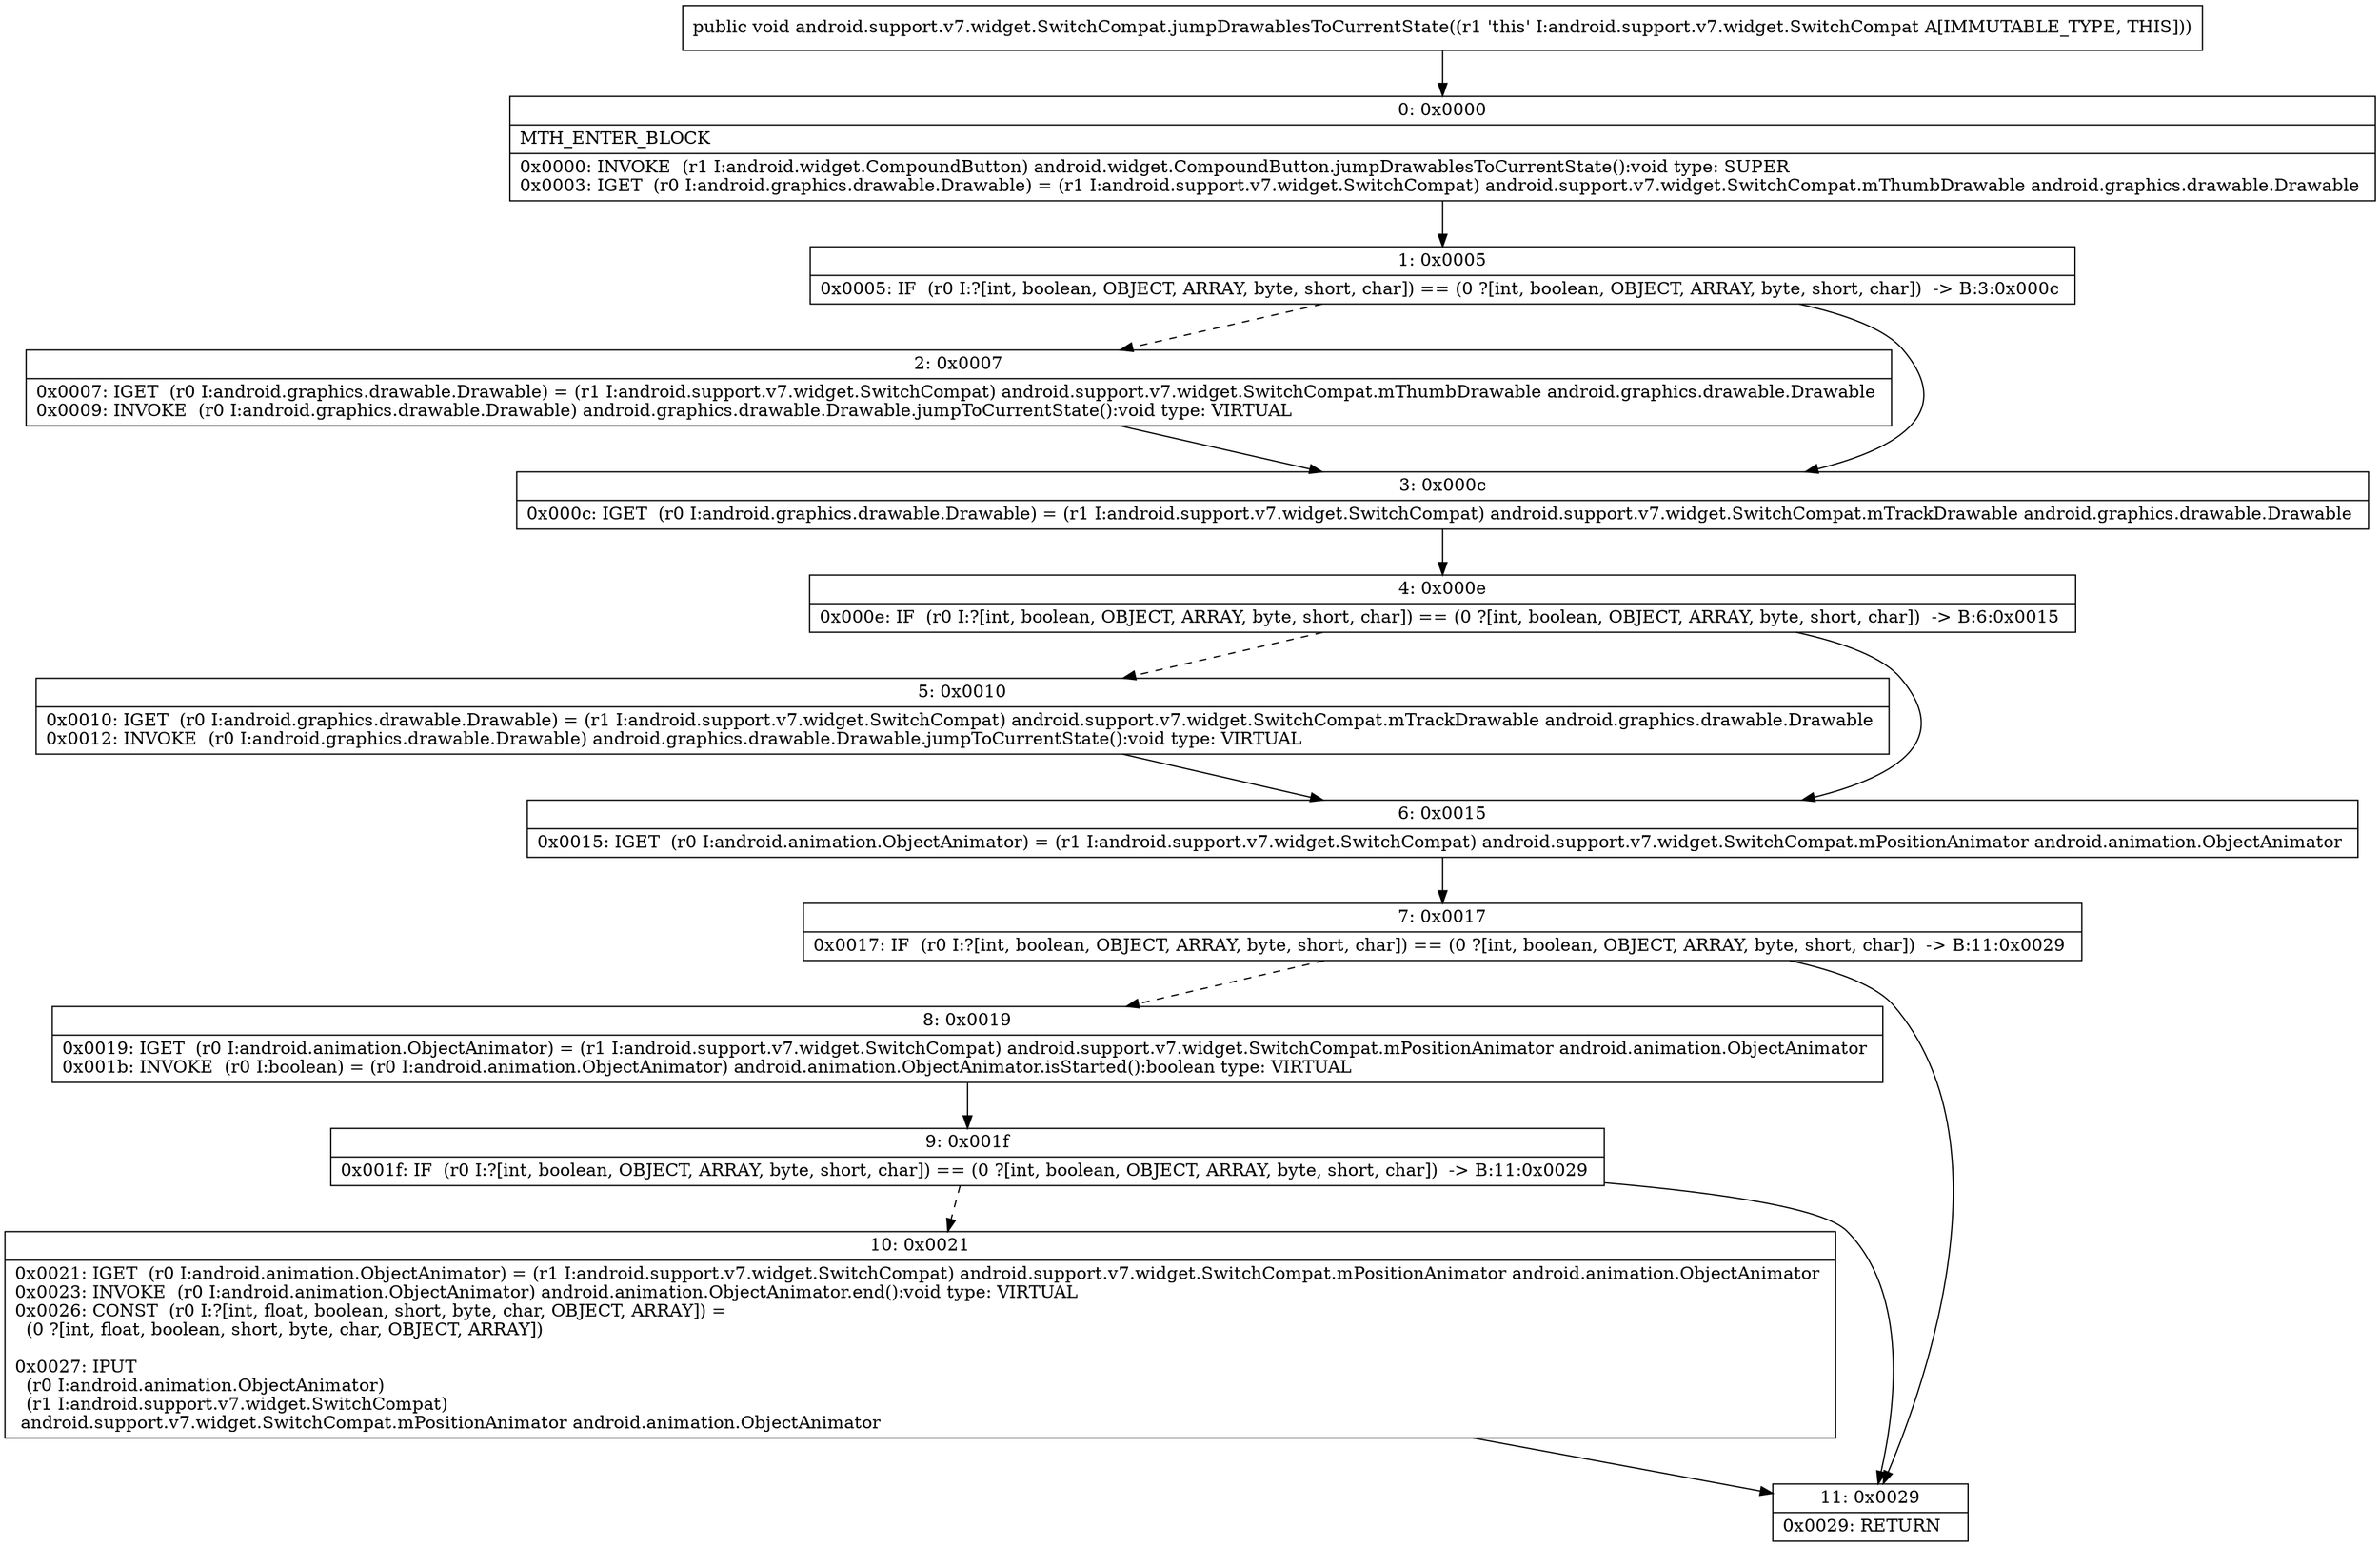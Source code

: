digraph "CFG forandroid.support.v7.widget.SwitchCompat.jumpDrawablesToCurrentState()V" {
Node_0 [shape=record,label="{0\:\ 0x0000|MTH_ENTER_BLOCK\l|0x0000: INVOKE  (r1 I:android.widget.CompoundButton) android.widget.CompoundButton.jumpDrawablesToCurrentState():void type: SUPER \l0x0003: IGET  (r0 I:android.graphics.drawable.Drawable) = (r1 I:android.support.v7.widget.SwitchCompat) android.support.v7.widget.SwitchCompat.mThumbDrawable android.graphics.drawable.Drawable \l}"];
Node_1 [shape=record,label="{1\:\ 0x0005|0x0005: IF  (r0 I:?[int, boolean, OBJECT, ARRAY, byte, short, char]) == (0 ?[int, boolean, OBJECT, ARRAY, byte, short, char])  \-\> B:3:0x000c \l}"];
Node_2 [shape=record,label="{2\:\ 0x0007|0x0007: IGET  (r0 I:android.graphics.drawable.Drawable) = (r1 I:android.support.v7.widget.SwitchCompat) android.support.v7.widget.SwitchCompat.mThumbDrawable android.graphics.drawable.Drawable \l0x0009: INVOKE  (r0 I:android.graphics.drawable.Drawable) android.graphics.drawable.Drawable.jumpToCurrentState():void type: VIRTUAL \l}"];
Node_3 [shape=record,label="{3\:\ 0x000c|0x000c: IGET  (r0 I:android.graphics.drawable.Drawable) = (r1 I:android.support.v7.widget.SwitchCompat) android.support.v7.widget.SwitchCompat.mTrackDrawable android.graphics.drawable.Drawable \l}"];
Node_4 [shape=record,label="{4\:\ 0x000e|0x000e: IF  (r0 I:?[int, boolean, OBJECT, ARRAY, byte, short, char]) == (0 ?[int, boolean, OBJECT, ARRAY, byte, short, char])  \-\> B:6:0x0015 \l}"];
Node_5 [shape=record,label="{5\:\ 0x0010|0x0010: IGET  (r0 I:android.graphics.drawable.Drawable) = (r1 I:android.support.v7.widget.SwitchCompat) android.support.v7.widget.SwitchCompat.mTrackDrawable android.graphics.drawable.Drawable \l0x0012: INVOKE  (r0 I:android.graphics.drawable.Drawable) android.graphics.drawable.Drawable.jumpToCurrentState():void type: VIRTUAL \l}"];
Node_6 [shape=record,label="{6\:\ 0x0015|0x0015: IGET  (r0 I:android.animation.ObjectAnimator) = (r1 I:android.support.v7.widget.SwitchCompat) android.support.v7.widget.SwitchCompat.mPositionAnimator android.animation.ObjectAnimator \l}"];
Node_7 [shape=record,label="{7\:\ 0x0017|0x0017: IF  (r0 I:?[int, boolean, OBJECT, ARRAY, byte, short, char]) == (0 ?[int, boolean, OBJECT, ARRAY, byte, short, char])  \-\> B:11:0x0029 \l}"];
Node_8 [shape=record,label="{8\:\ 0x0019|0x0019: IGET  (r0 I:android.animation.ObjectAnimator) = (r1 I:android.support.v7.widget.SwitchCompat) android.support.v7.widget.SwitchCompat.mPositionAnimator android.animation.ObjectAnimator \l0x001b: INVOKE  (r0 I:boolean) = (r0 I:android.animation.ObjectAnimator) android.animation.ObjectAnimator.isStarted():boolean type: VIRTUAL \l}"];
Node_9 [shape=record,label="{9\:\ 0x001f|0x001f: IF  (r0 I:?[int, boolean, OBJECT, ARRAY, byte, short, char]) == (0 ?[int, boolean, OBJECT, ARRAY, byte, short, char])  \-\> B:11:0x0029 \l}"];
Node_10 [shape=record,label="{10\:\ 0x0021|0x0021: IGET  (r0 I:android.animation.ObjectAnimator) = (r1 I:android.support.v7.widget.SwitchCompat) android.support.v7.widget.SwitchCompat.mPositionAnimator android.animation.ObjectAnimator \l0x0023: INVOKE  (r0 I:android.animation.ObjectAnimator) android.animation.ObjectAnimator.end():void type: VIRTUAL \l0x0026: CONST  (r0 I:?[int, float, boolean, short, byte, char, OBJECT, ARRAY]) = \l  (0 ?[int, float, boolean, short, byte, char, OBJECT, ARRAY])\l \l0x0027: IPUT  \l  (r0 I:android.animation.ObjectAnimator)\l  (r1 I:android.support.v7.widget.SwitchCompat)\l android.support.v7.widget.SwitchCompat.mPositionAnimator android.animation.ObjectAnimator \l}"];
Node_11 [shape=record,label="{11\:\ 0x0029|0x0029: RETURN   \l}"];
MethodNode[shape=record,label="{public void android.support.v7.widget.SwitchCompat.jumpDrawablesToCurrentState((r1 'this' I:android.support.v7.widget.SwitchCompat A[IMMUTABLE_TYPE, THIS])) }"];
MethodNode -> Node_0;
Node_0 -> Node_1;
Node_1 -> Node_2[style=dashed];
Node_1 -> Node_3;
Node_2 -> Node_3;
Node_3 -> Node_4;
Node_4 -> Node_5[style=dashed];
Node_4 -> Node_6;
Node_5 -> Node_6;
Node_6 -> Node_7;
Node_7 -> Node_8[style=dashed];
Node_7 -> Node_11;
Node_8 -> Node_9;
Node_9 -> Node_10[style=dashed];
Node_9 -> Node_11;
Node_10 -> Node_11;
}

